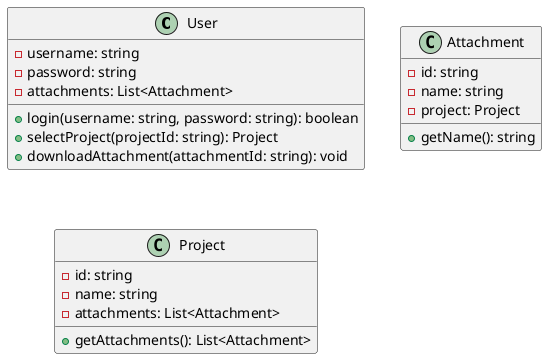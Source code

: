 @startuml
    class User {
        - username: string
        - password: string
        - attachments: List<Attachment>

        + login(username: string, password: string): boolean
        + selectProject(projectId: string): Project
        + downloadAttachment(attachmentId: string): void
    }

    class Attachment {
        - id: string
        - name: string
        - project: Project

        + getName(): string
    }

    class Project {
        - id: string
        - name: string
        - attachments: List<Attachment>

        + getAttachments(): List<Attachment>
    }
    @enduml